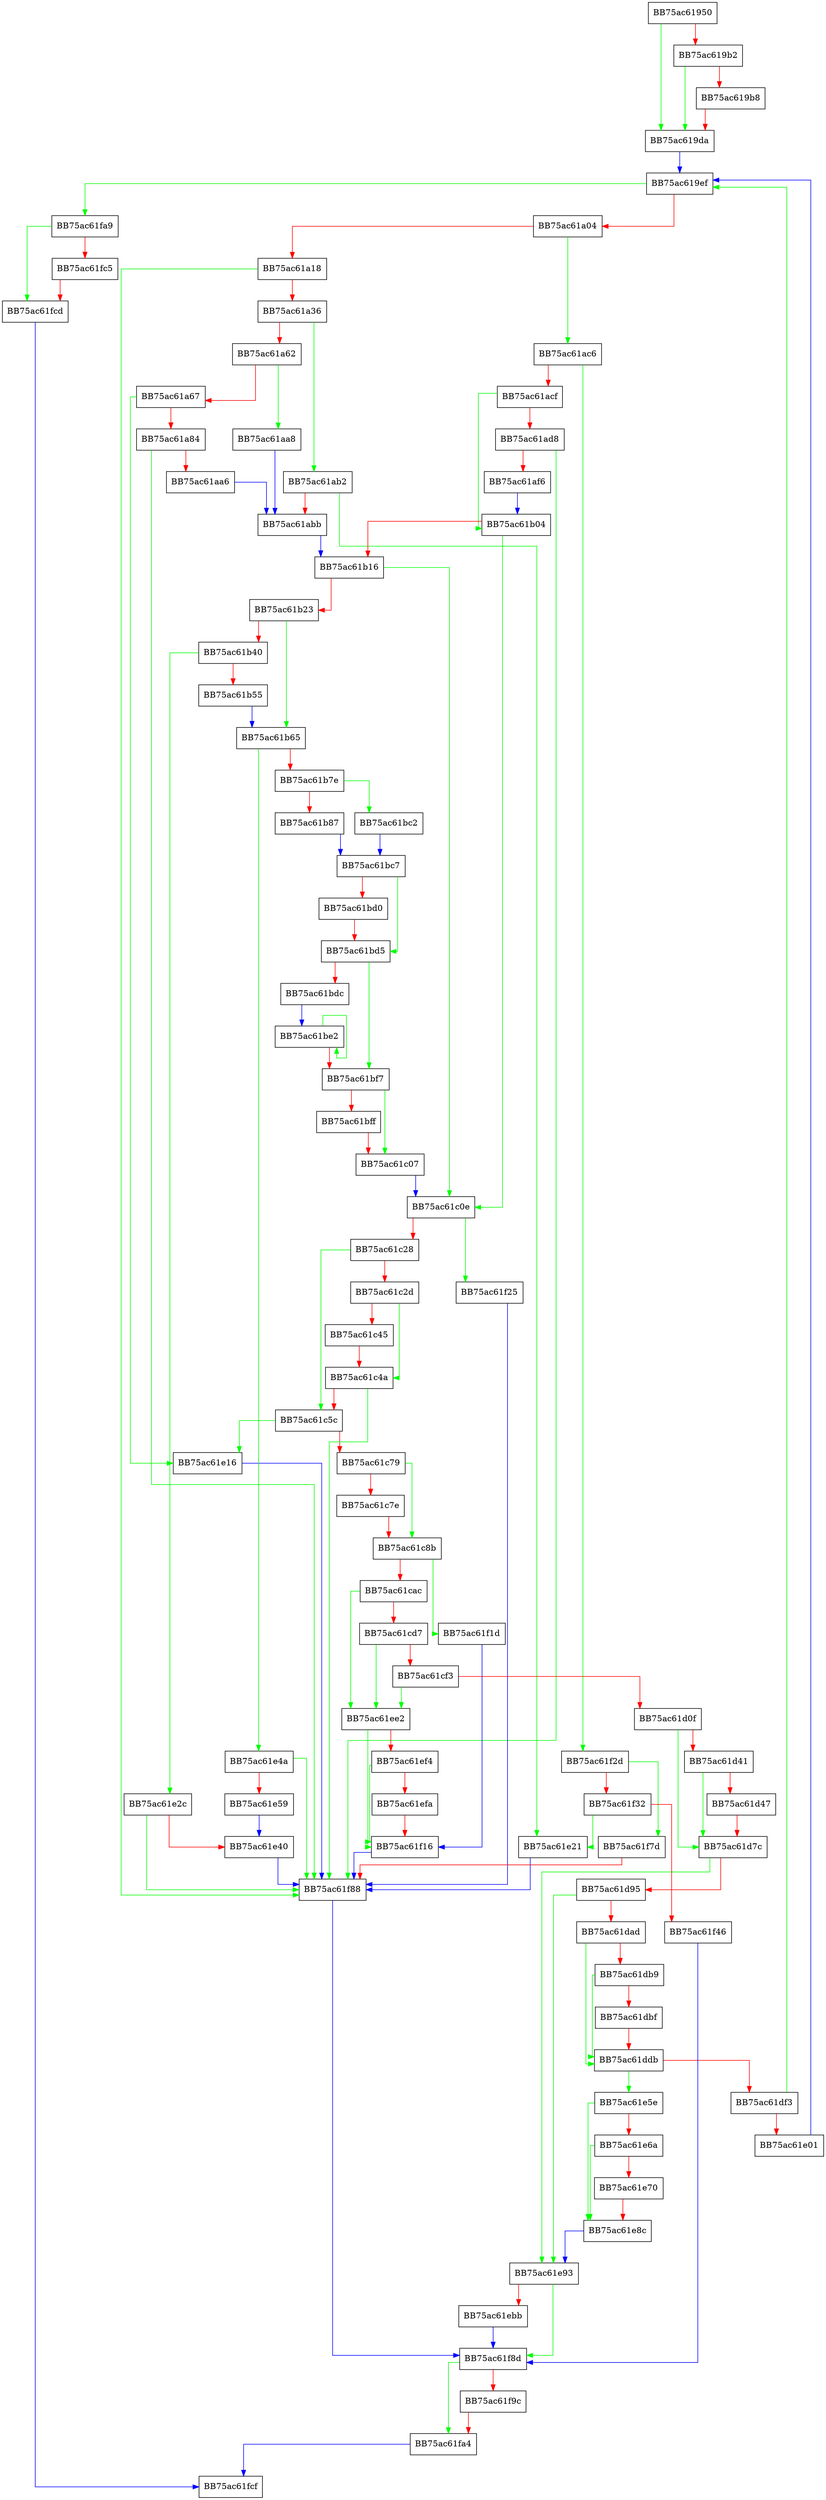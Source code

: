 digraph FindNext {
  node [shape="box"];
  graph [splines=ortho];
  BB75ac61950 -> BB75ac619da [color="green"];
  BB75ac61950 -> BB75ac619b2 [color="red"];
  BB75ac619b2 -> BB75ac619da [color="green"];
  BB75ac619b2 -> BB75ac619b8 [color="red"];
  BB75ac619b8 -> BB75ac619da [color="red"];
  BB75ac619da -> BB75ac619ef [color="blue"];
  BB75ac619ef -> BB75ac61fa9 [color="green"];
  BB75ac619ef -> BB75ac61a04 [color="red"];
  BB75ac61a04 -> BB75ac61ac6 [color="green"];
  BB75ac61a04 -> BB75ac61a18 [color="red"];
  BB75ac61a18 -> BB75ac61f88 [color="green"];
  BB75ac61a18 -> BB75ac61a36 [color="red"];
  BB75ac61a36 -> BB75ac61ab2 [color="green"];
  BB75ac61a36 -> BB75ac61a62 [color="red"];
  BB75ac61a62 -> BB75ac61aa8 [color="green"];
  BB75ac61a62 -> BB75ac61a67 [color="red"];
  BB75ac61a67 -> BB75ac61e16 [color="green"];
  BB75ac61a67 -> BB75ac61a84 [color="red"];
  BB75ac61a84 -> BB75ac61f88 [color="green"];
  BB75ac61a84 -> BB75ac61aa6 [color="red"];
  BB75ac61aa6 -> BB75ac61abb [color="blue"];
  BB75ac61aa8 -> BB75ac61abb [color="blue"];
  BB75ac61ab2 -> BB75ac61e21 [color="green"];
  BB75ac61ab2 -> BB75ac61abb [color="red"];
  BB75ac61abb -> BB75ac61b16 [color="blue"];
  BB75ac61ac6 -> BB75ac61f2d [color="green"];
  BB75ac61ac6 -> BB75ac61acf [color="red"];
  BB75ac61acf -> BB75ac61b04 [color="green"];
  BB75ac61acf -> BB75ac61ad8 [color="red"];
  BB75ac61ad8 -> BB75ac61f88 [color="green"];
  BB75ac61ad8 -> BB75ac61af6 [color="red"];
  BB75ac61af6 -> BB75ac61b04 [color="blue"];
  BB75ac61b04 -> BB75ac61c0e [color="green"];
  BB75ac61b04 -> BB75ac61b16 [color="red"];
  BB75ac61b16 -> BB75ac61c0e [color="green"];
  BB75ac61b16 -> BB75ac61b23 [color="red"];
  BB75ac61b23 -> BB75ac61b65 [color="green"];
  BB75ac61b23 -> BB75ac61b40 [color="red"];
  BB75ac61b40 -> BB75ac61e2c [color="green"];
  BB75ac61b40 -> BB75ac61b55 [color="red"];
  BB75ac61b55 -> BB75ac61b65 [color="blue"];
  BB75ac61b65 -> BB75ac61e4a [color="green"];
  BB75ac61b65 -> BB75ac61b7e [color="red"];
  BB75ac61b7e -> BB75ac61bc2 [color="green"];
  BB75ac61b7e -> BB75ac61b87 [color="red"];
  BB75ac61b87 -> BB75ac61bc7 [color="blue"];
  BB75ac61bc2 -> BB75ac61bc7 [color="blue"];
  BB75ac61bc7 -> BB75ac61bd5 [color="green"];
  BB75ac61bc7 -> BB75ac61bd0 [color="red"];
  BB75ac61bd0 -> BB75ac61bd5 [color="red"];
  BB75ac61bd5 -> BB75ac61bf7 [color="green"];
  BB75ac61bd5 -> BB75ac61bdc [color="red"];
  BB75ac61bdc -> BB75ac61be2 [color="blue"];
  BB75ac61be2 -> BB75ac61be2 [color="green"];
  BB75ac61be2 -> BB75ac61bf7 [color="red"];
  BB75ac61bf7 -> BB75ac61c07 [color="green"];
  BB75ac61bf7 -> BB75ac61bff [color="red"];
  BB75ac61bff -> BB75ac61c07 [color="red"];
  BB75ac61c07 -> BB75ac61c0e [color="blue"];
  BB75ac61c0e -> BB75ac61f25 [color="green"];
  BB75ac61c0e -> BB75ac61c28 [color="red"];
  BB75ac61c28 -> BB75ac61c5c [color="green"];
  BB75ac61c28 -> BB75ac61c2d [color="red"];
  BB75ac61c2d -> BB75ac61c4a [color="green"];
  BB75ac61c2d -> BB75ac61c45 [color="red"];
  BB75ac61c45 -> BB75ac61c4a [color="red"];
  BB75ac61c4a -> BB75ac61f88 [color="green"];
  BB75ac61c4a -> BB75ac61c5c [color="red"];
  BB75ac61c5c -> BB75ac61e16 [color="green"];
  BB75ac61c5c -> BB75ac61c79 [color="red"];
  BB75ac61c79 -> BB75ac61c8b [color="green"];
  BB75ac61c79 -> BB75ac61c7e [color="red"];
  BB75ac61c7e -> BB75ac61c8b [color="red"];
  BB75ac61c8b -> BB75ac61f1d [color="green"];
  BB75ac61c8b -> BB75ac61cac [color="red"];
  BB75ac61cac -> BB75ac61ee2 [color="green"];
  BB75ac61cac -> BB75ac61cd7 [color="red"];
  BB75ac61cd7 -> BB75ac61ee2 [color="green"];
  BB75ac61cd7 -> BB75ac61cf3 [color="red"];
  BB75ac61cf3 -> BB75ac61ee2 [color="green"];
  BB75ac61cf3 -> BB75ac61d0f [color="red"];
  BB75ac61d0f -> BB75ac61d7c [color="green"];
  BB75ac61d0f -> BB75ac61d41 [color="red"];
  BB75ac61d41 -> BB75ac61d7c [color="green"];
  BB75ac61d41 -> BB75ac61d47 [color="red"];
  BB75ac61d47 -> BB75ac61d7c [color="red"];
  BB75ac61d7c -> BB75ac61e93 [color="green"];
  BB75ac61d7c -> BB75ac61d95 [color="red"];
  BB75ac61d95 -> BB75ac61e93 [color="green"];
  BB75ac61d95 -> BB75ac61dad [color="red"];
  BB75ac61dad -> BB75ac61ddb [color="green"];
  BB75ac61dad -> BB75ac61db9 [color="red"];
  BB75ac61db9 -> BB75ac61ddb [color="green"];
  BB75ac61db9 -> BB75ac61dbf [color="red"];
  BB75ac61dbf -> BB75ac61ddb [color="red"];
  BB75ac61ddb -> BB75ac61e5e [color="green"];
  BB75ac61ddb -> BB75ac61df3 [color="red"];
  BB75ac61df3 -> BB75ac619ef [color="green"];
  BB75ac61df3 -> BB75ac61e01 [color="red"];
  BB75ac61e01 -> BB75ac619ef [color="blue"];
  BB75ac61e16 -> BB75ac61f88 [color="blue"];
  BB75ac61e21 -> BB75ac61f88 [color="blue"];
  BB75ac61e2c -> BB75ac61f88 [color="green"];
  BB75ac61e2c -> BB75ac61e40 [color="red"];
  BB75ac61e40 -> BB75ac61f88 [color="blue"];
  BB75ac61e4a -> BB75ac61f88 [color="green"];
  BB75ac61e4a -> BB75ac61e59 [color="red"];
  BB75ac61e59 -> BB75ac61e40 [color="blue"];
  BB75ac61e5e -> BB75ac61e8c [color="green"];
  BB75ac61e5e -> BB75ac61e6a [color="red"];
  BB75ac61e6a -> BB75ac61e8c [color="green"];
  BB75ac61e6a -> BB75ac61e70 [color="red"];
  BB75ac61e70 -> BB75ac61e8c [color="red"];
  BB75ac61e8c -> BB75ac61e93 [color="blue"];
  BB75ac61e93 -> BB75ac61f8d [color="green"];
  BB75ac61e93 -> BB75ac61ebb [color="red"];
  BB75ac61ebb -> BB75ac61f8d [color="blue"];
  BB75ac61ee2 -> BB75ac61f16 [color="green"];
  BB75ac61ee2 -> BB75ac61ef4 [color="red"];
  BB75ac61ef4 -> BB75ac61f16 [color="green"];
  BB75ac61ef4 -> BB75ac61efa [color="red"];
  BB75ac61efa -> BB75ac61f16 [color="red"];
  BB75ac61f16 -> BB75ac61f88 [color="blue"];
  BB75ac61f1d -> BB75ac61f16 [color="blue"];
  BB75ac61f25 -> BB75ac61f88 [color="blue"];
  BB75ac61f2d -> BB75ac61f7d [color="green"];
  BB75ac61f2d -> BB75ac61f32 [color="red"];
  BB75ac61f32 -> BB75ac61e21 [color="green"];
  BB75ac61f32 -> BB75ac61f46 [color="red"];
  BB75ac61f46 -> BB75ac61f8d [color="blue"];
  BB75ac61f7d -> BB75ac61f88 [color="red"];
  BB75ac61f88 -> BB75ac61f8d [color="blue"];
  BB75ac61f8d -> BB75ac61fa4 [color="green"];
  BB75ac61f8d -> BB75ac61f9c [color="red"];
  BB75ac61f9c -> BB75ac61fa4 [color="red"];
  BB75ac61fa4 -> BB75ac61fcf [color="blue"];
  BB75ac61fa9 -> BB75ac61fcd [color="green"];
  BB75ac61fa9 -> BB75ac61fc5 [color="red"];
  BB75ac61fc5 -> BB75ac61fcd [color="red"];
  BB75ac61fcd -> BB75ac61fcf [color="blue"];
}